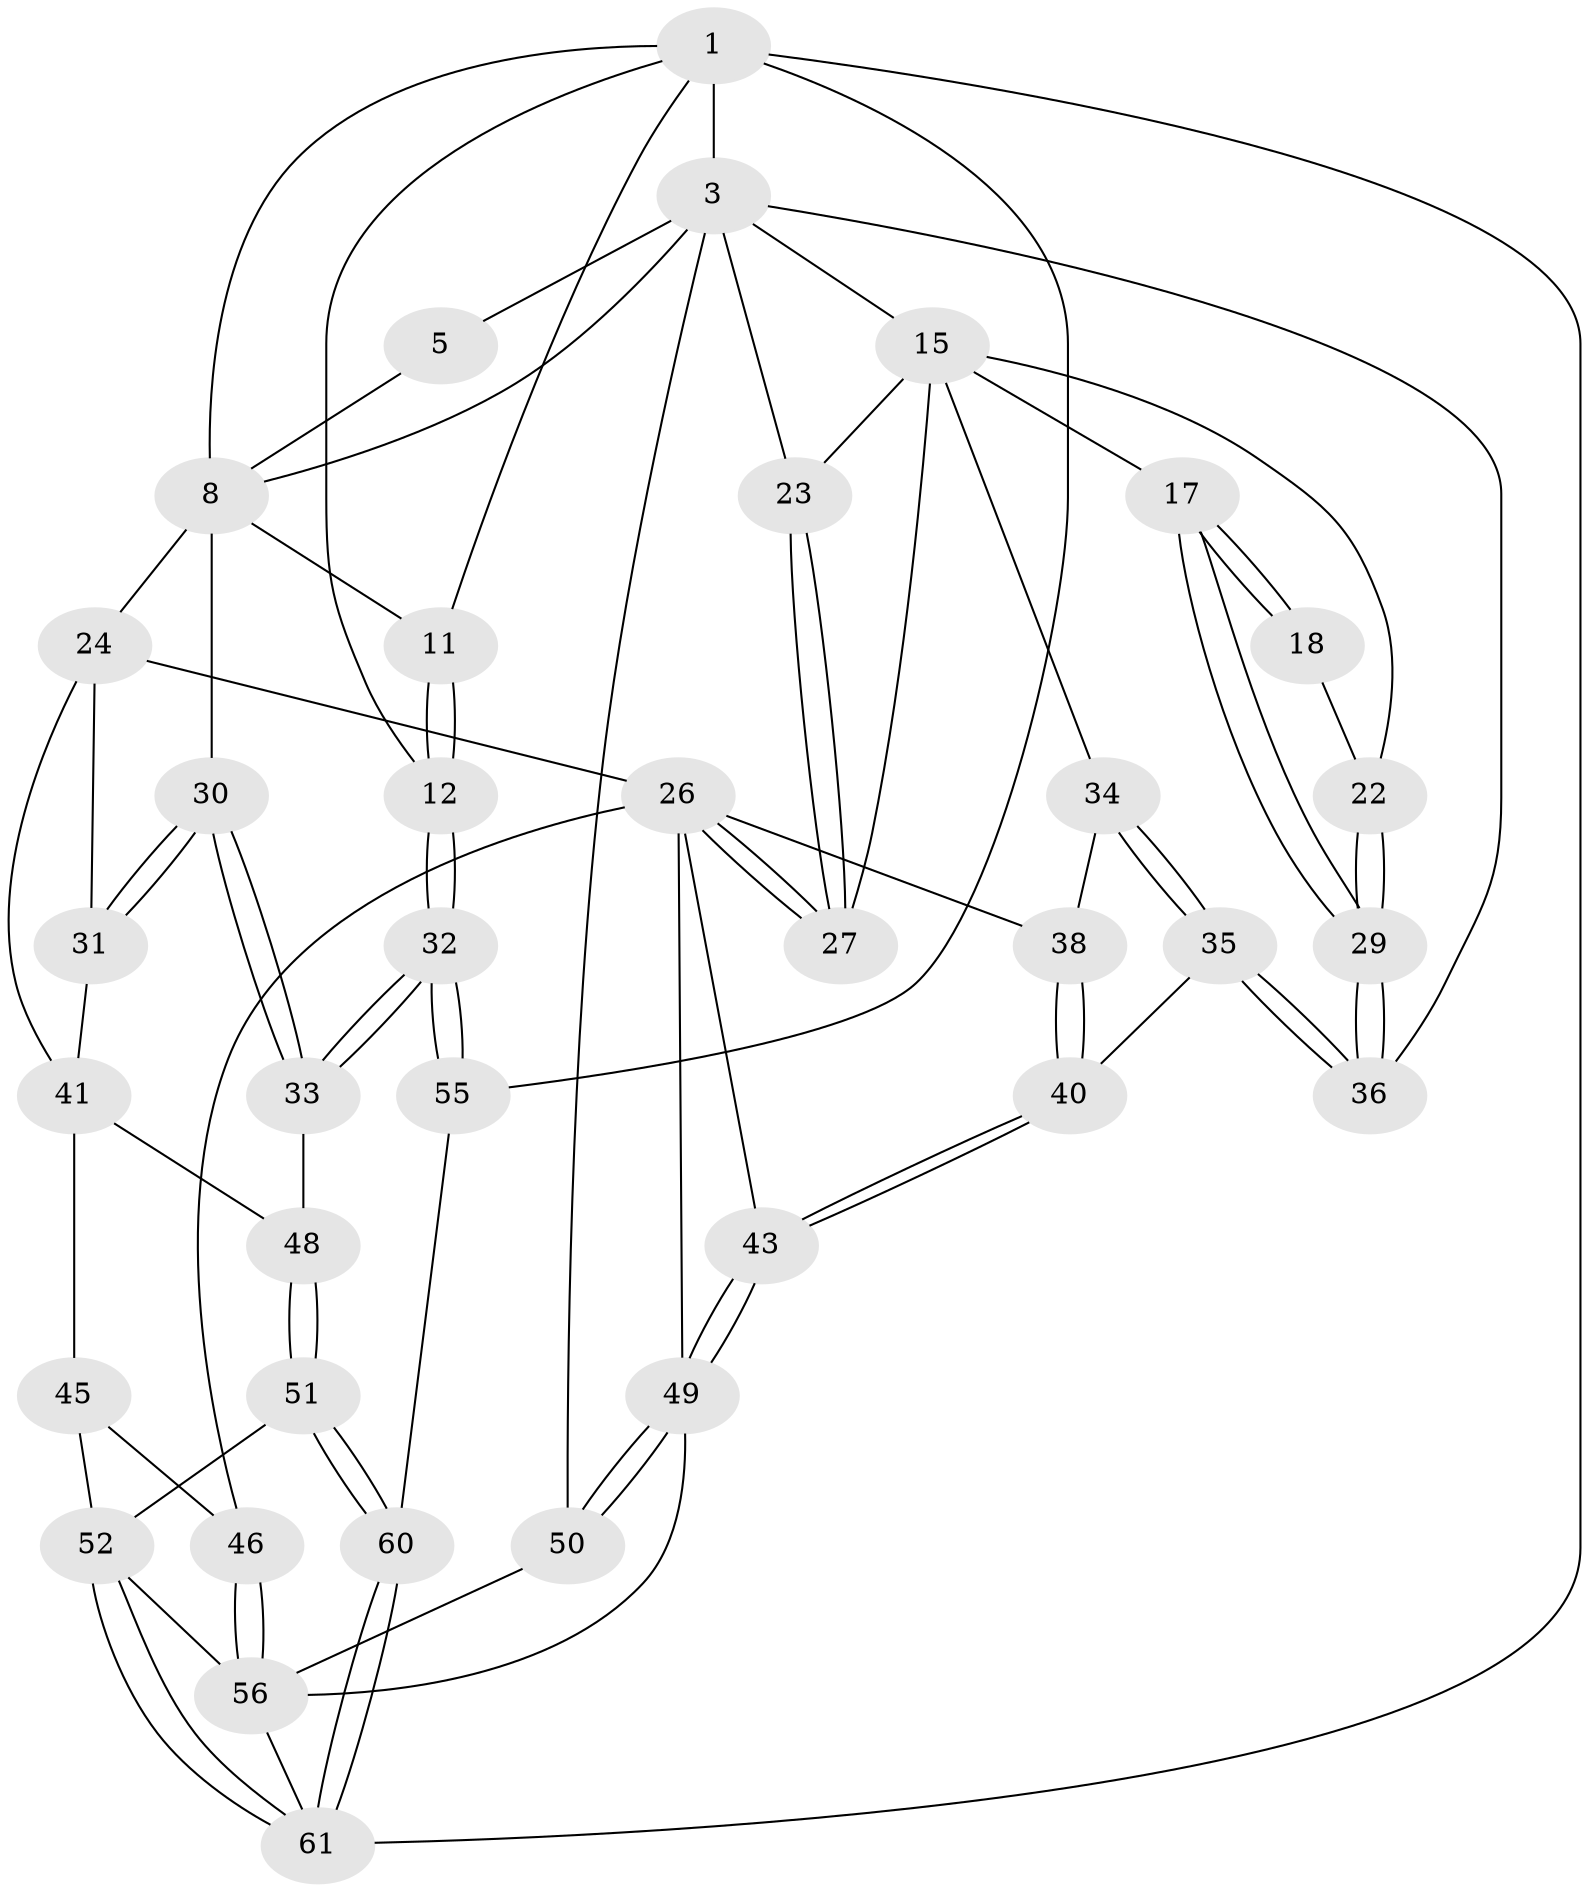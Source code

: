// original degree distribution, {3: 0.04838709677419355, 5: 0.43548387096774194, 6: 0.25806451612903225, 4: 0.25806451612903225}
// Generated by graph-tools (version 1.1) at 2025/21/03/04/25 18:21:30]
// undirected, 37 vertices, 89 edges
graph export_dot {
graph [start="1"]
  node [color=gray90,style=filled];
  1 [pos="+0.6780500167641772+0",super="+2+6"];
  3 [pos="+0+0",super="+4+39"];
  5 [pos="+0.467170594886284+0"];
  8 [pos="+0.697640031517833+0.3550256601275548",super="+28+9"];
  11 [pos="+1+0.25623525963558624"];
  12 [pos="+1+0.2004587115731624"];
  15 [pos="+0.10401303943639088+0.20497497777357773",super="+16+19"];
  17 [pos="+0+0.30787882582732196"];
  18 [pos="+0+0.3061228858940457"];
  22 [pos="+0.08273144936304291+0.3701366490688387"];
  23 [pos="+0.30628438602089597+0.19018621516583148"];
  24 [pos="+0.5986225749283114+0.4244677702641905",super="+25"];
  26 [pos="+0.47477192702292254+0.5538938149151234",super="+37"];
  27 [pos="+0.4596763971735576+0.5347227856231079"];
  29 [pos="+0+0.43145586225972615"];
  30 [pos="+0.9058257794859763+0.6035527931264447"];
  31 [pos="+0.8382911025786888+0.59935588016568"];
  32 [pos="+1+0.6876001747180546"];
  33 [pos="+0.9750333477880534+0.6541892908451767"];
  34 [pos="+0.15099245163037586+0.44173320499947444"];
  35 [pos="+0+0.5818033298424535"];
  36 [pos="+0+0.5752995349822156"];
  38 [pos="+0.26296961172234634+0.5965229132651043"];
  40 [pos="+0.11242558764177504+0.6996365294130621"];
  41 [pos="+0.5398690235360495+0.5977475746823562",super="+44"];
  43 [pos="+0.13589939652893449+0.7843231969247038"];
  45 [pos="+0.553596360428401+0.7156258760382723"];
  46 [pos="+0.3783825412445729+0.8144772384152459"];
  48 [pos="+0.6815221191322187+0.7764997158693487"];
  49 [pos="+0.13538186913042063+0.8384783652520679",super="+57"];
  50 [pos="+0+1"];
  51 [pos="+0.6897469336565771+0.8354265828431042"];
  52 [pos="+0.6003202474499676+0.8863374785158693",super="+53"];
  55 [pos="+1+0.8071502111148555"];
  56 [pos="+0.49508278583854765+0.9147324963727632",super="+58"];
  60 [pos="+0.738270380866497+0.9185394088897373"];
  61 [pos="+0.691917028684969+1",super="+62"];
  1 -- 3 [weight=2];
  1 -- 55;
  1 -- 12;
  1 -- 8;
  1 -- 11;
  1 -- 61;
  3 -- 5;
  3 -- 23;
  3 -- 15;
  3 -- 8;
  3 -- 36;
  3 -- 50;
  5 -- 8;
  8 -- 11;
  8 -- 30;
  8 -- 24;
  11 -- 12;
  11 -- 12;
  12 -- 32;
  12 -- 32;
  15 -- 17;
  15 -- 34;
  15 -- 22;
  15 -- 23;
  15 -- 27;
  17 -- 18;
  17 -- 18;
  17 -- 29;
  17 -- 29;
  18 -- 22;
  22 -- 29;
  22 -- 29;
  23 -- 27;
  23 -- 27;
  24 -- 31;
  24 -- 41;
  24 -- 26;
  26 -- 27;
  26 -- 27;
  26 -- 38;
  26 -- 43;
  26 -- 46;
  26 -- 49;
  29 -- 36;
  29 -- 36;
  30 -- 31;
  30 -- 31;
  30 -- 33;
  30 -- 33;
  31 -- 41;
  32 -- 33;
  32 -- 33;
  32 -- 55;
  32 -- 55;
  33 -- 48;
  34 -- 35;
  34 -- 35;
  34 -- 38;
  35 -- 36;
  35 -- 36;
  35 -- 40;
  38 -- 40;
  38 -- 40;
  40 -- 43;
  40 -- 43;
  41 -- 48;
  41 -- 45;
  43 -- 49;
  43 -- 49;
  45 -- 46;
  45 -- 52;
  46 -- 56;
  46 -- 56;
  48 -- 51;
  48 -- 51;
  49 -- 50;
  49 -- 50;
  49 -- 56;
  50 -- 56;
  51 -- 52;
  51 -- 60;
  51 -- 60;
  52 -- 61;
  52 -- 61;
  52 -- 56;
  55 -- 60;
  56 -- 61;
  60 -- 61;
  60 -- 61;
}

